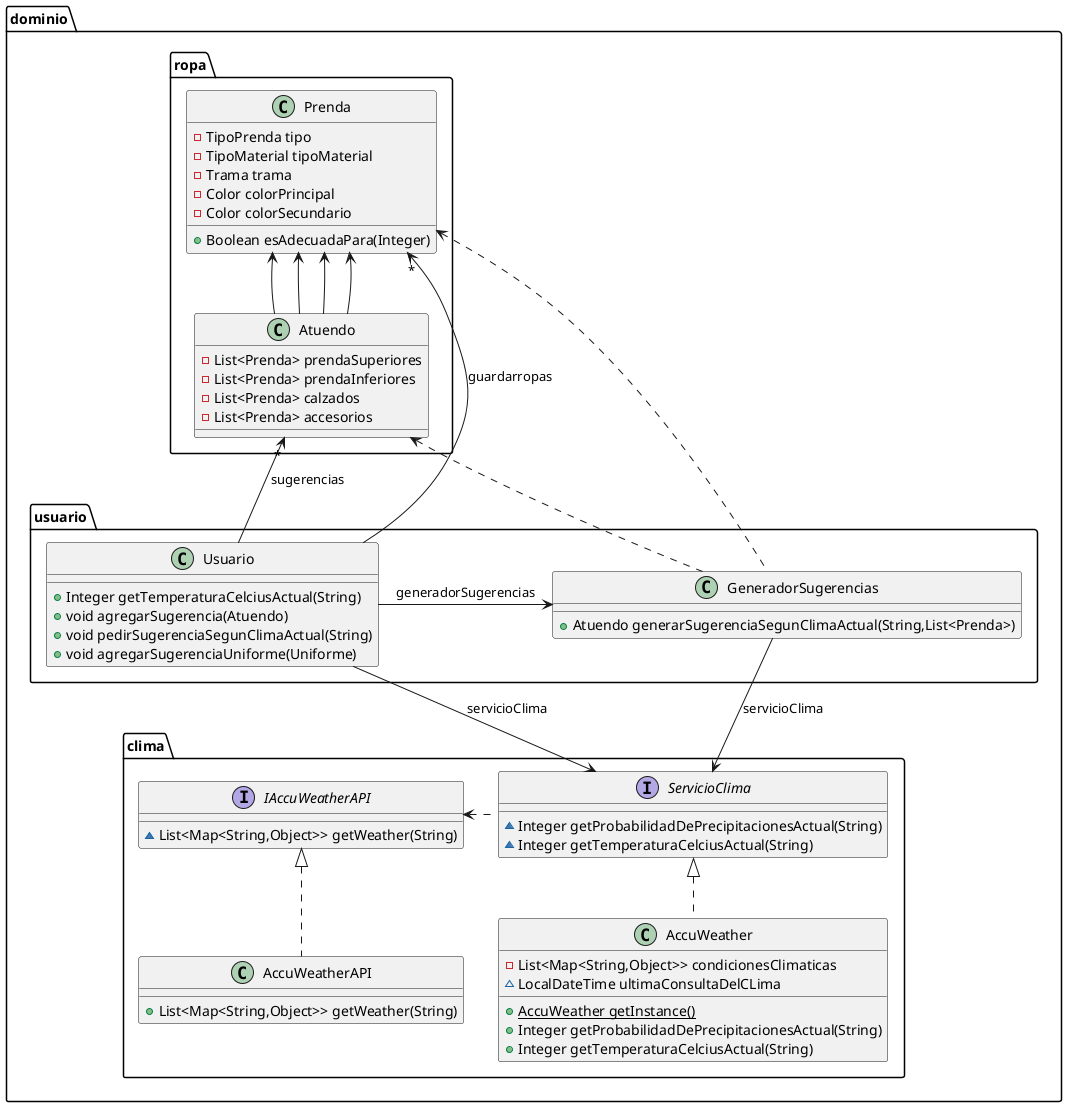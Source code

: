 @startuml
class dominio.clima.AccuWeatherAPI {
+ List<Map<String,Object>> getWeather(String)
}
interface dominio.clima.IAccuWeatherAPI {
~ List<Map<String,Object>> getWeather(String)
}
class dominio.usuario.Usuario {
+ Integer getTemperaturaCelciusActual(String)
+ void agregarSugerencia(Atuendo)
+ void pedirSugerenciaSegunClimaActual(String)
+ void agregarSugerenciaUniforme(Uniforme)
}
class dominio.clima.AccuWeather {
- List<Map<String,Object>> condicionesClimaticas
~ LocalDateTime ultimaConsultaDelCLima
+ {static} AccuWeather getInstance()
+ Integer getProbabilidadDePrecipitacionesActual(String)
+ Integer getTemperaturaCelciusActual(String)
}
class dominio.usuario.GeneradorSugerencias {
+ Atuendo generarSugerenciaSegunClimaActual(String,List<Prenda>)
}
interface dominio.clima.ServicioClima {
~ Integer getProbabilidadDePrecipitacionesActual(String)
~ Integer getTemperaturaCelciusActual(String)
}
class dominio.ropa.Prenda {
- TipoPrenda tipo
- TipoMaterial tipoMaterial
- Trama trama
- Color colorPrincipal
- Color colorSecundario
+ Boolean esAdecuadaPara(Integer)
}
class dominio.ropa.Atuendo {
- List<Prenda> prendaSuperiores
- List<Prenda> prendaInferiores
- List<Prenda> calzados
- List<Prenda> accesorios
}

dominio.ropa.Prenda <-- dominio.ropa.Atuendo
dominio.ropa.Prenda <-- dominio.ropa.Atuendo
dominio.ropa.Prenda <-- dominio.ropa.Atuendo
dominio.ropa.Prenda <-- dominio.ropa.Atuendo

dominio.ropa.Prenda "*" <-- dominio.usuario.Usuario: guardarropas
dominio.ropa.Atuendo "*" <-- dominio.usuario.Usuario: sugerencias
dominio.usuario.GeneradorSugerencias <--left dominio.usuario.Usuario: generadorSugerencias
dominio.clima.ServicioClima <--up dominio.usuario.Usuario: servicioClima
dominio.clima.ServicioClima <--up dominio.usuario.GeneradorSugerencias: servicioClima
dominio.clima.IAccuWeatherAPI <..right dominio.clima.ServicioClima
dominio.ropa.Atuendo <.. dominio.usuario.GeneradorSugerencias
dominio.ropa.Prenda <.. dominio.usuario.GeneradorSugerencias

dominio.clima.IAccuWeatherAPI <|.. dominio.clima.AccuWeatherAPI
dominio.clima.ServicioClima <|.. dominio.clima.AccuWeather

@enduml
